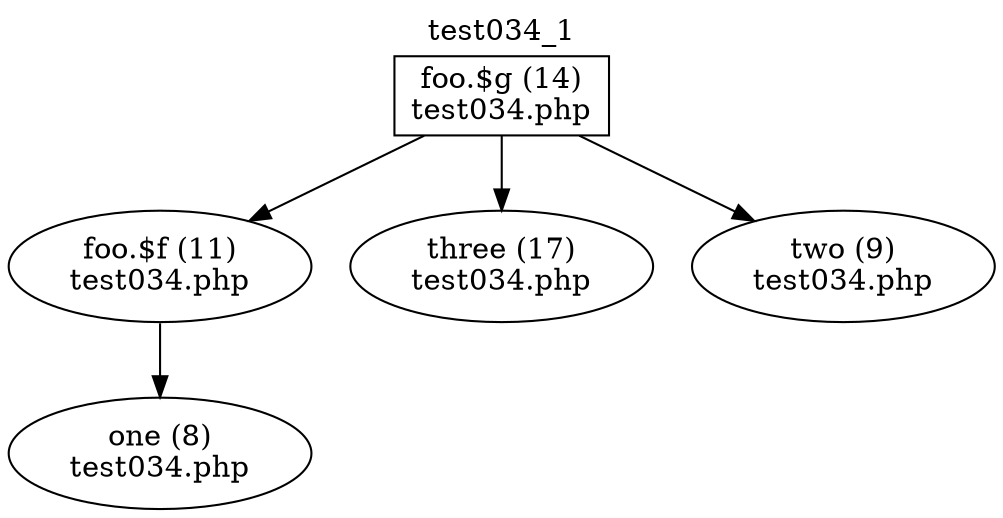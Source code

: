 digraph cfg {
  label="test034_1";
  labelloc=t;
  n1 [shape=box, label="foo.$g (14)\ntest034.php"];
  n2 [shape=ellipse, label="foo.$f (11)\ntest034.php"];
  n3 [shape=ellipse, label="three (17)\ntest034.php"];
  n4 [shape=ellipse, label="two (9)\ntest034.php"];
  n5 [shape=ellipse, label="one (8)\ntest034.php"];
  n1 -> n2;
  n1 -> n3;
  n1 -> n4;
  n2 -> n5;
}
